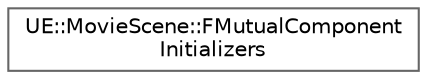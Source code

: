 digraph "Graphical Class Hierarchy"
{
 // INTERACTIVE_SVG=YES
 // LATEX_PDF_SIZE
  bgcolor="transparent";
  edge [fontname=Helvetica,fontsize=10,labelfontname=Helvetica,labelfontsize=10];
  node [fontname=Helvetica,fontsize=10,shape=box,height=0.2,width=0.4];
  rankdir="LR";
  Node0 [id="Node000000",label="UE::MovieScene::FMutualComponent\lInitializers",height=0.2,width=0.4,color="grey40", fillcolor="white", style="filled",URL="$d1/d23/structUE_1_1MovieScene_1_1FMutualComponentInitializers.html",tooltip="Container for keeping track of which initializers need to be run for a given call to FMutualInclusivi..."];
}
